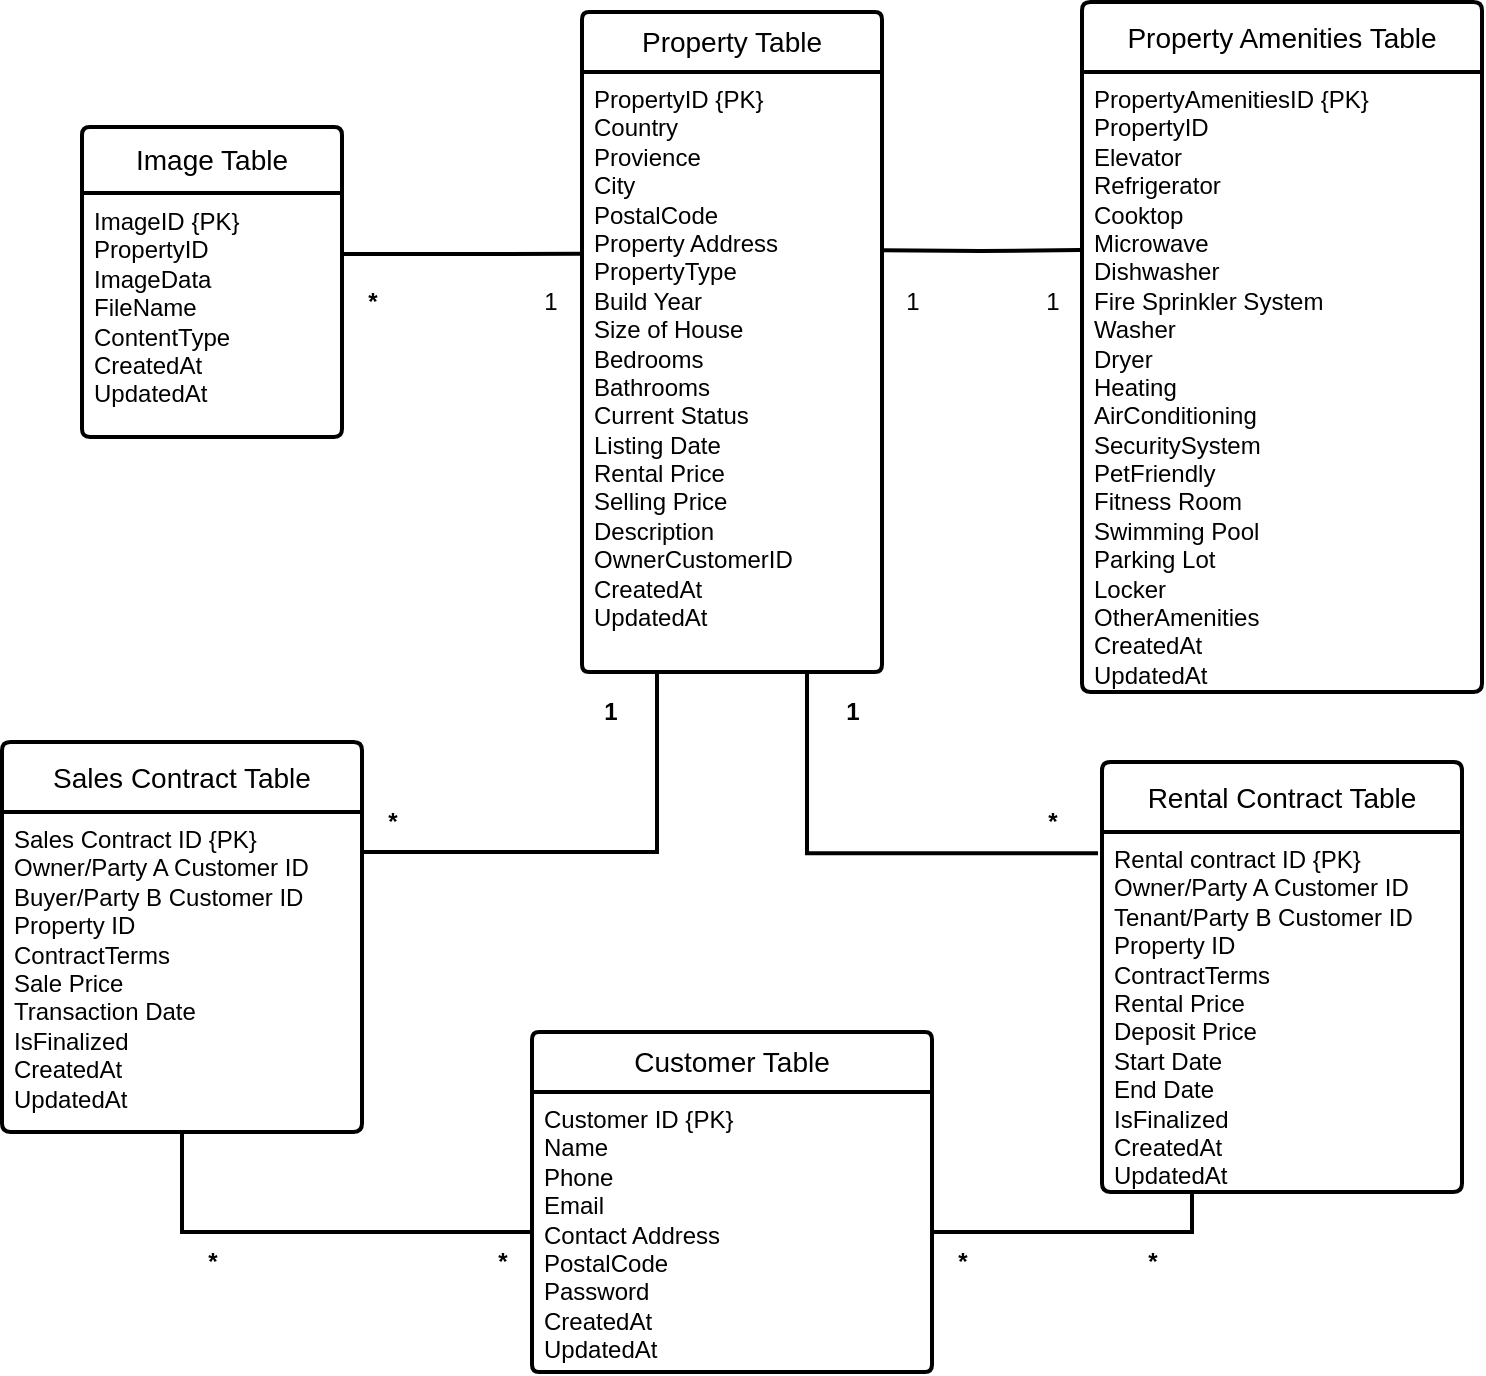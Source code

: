 <mxfile version="24.6.4" type="device">
  <diagram name="第 1 页" id="wfpSBFlItlzwMULUI7zE">
    <mxGraphModel dx="1266" dy="698" grid="1" gridSize="10" guides="1" tooltips="1" connect="1" arrows="1" fold="1" page="1" pageScale="1" pageWidth="827" pageHeight="1169" math="0" shadow="0">
      <root>
        <mxCell id="0" />
        <mxCell id="1" parent="0" />
        <mxCell id="uuThjyKwAVMsswqWCtZC-3" value="Property Table" style="swimlane;childLayout=stackLayout;horizontal=1;startSize=30;horizontalStack=0;rounded=1;fontSize=14;fontStyle=0;strokeWidth=2;resizeParent=0;resizeLast=1;shadow=0;dashed=0;align=center;arcSize=4;whiteSpace=wrap;html=1;" parent="1" vertex="1">
          <mxGeometry x="400" y="130" width="150" height="330" as="geometry" />
        </mxCell>
        <mxCell id="uuThjyKwAVMsswqWCtZC-4" value="PropertyID&amp;nbsp;{PK}&lt;div&gt;Country&lt;/div&gt;&lt;div&gt;Provience&lt;/div&gt;&lt;div&gt;City&lt;/div&gt;&lt;div&gt;PostalCode&lt;br&gt;&lt;/div&gt;&lt;div&gt;&lt;div&gt;Property Address&lt;/div&gt;&lt;div&gt;&lt;span style=&quot;background-color: initial;&quot;&gt;PropertyType&lt;/span&gt;&lt;br&gt;&lt;/div&gt;&lt;div&gt;Build Year&lt;br&gt;&lt;/div&gt;&lt;div&gt;Size of House&lt;br&gt;&lt;/div&gt;&lt;div&gt;Bedrooms&lt;/div&gt;&lt;div&gt;Bathrooms&lt;/div&gt;&lt;div&gt;&lt;span style=&quot;background-color: initial;&quot;&gt;Current Status&lt;/span&gt;&lt;br&gt;&lt;/div&gt;&lt;div&gt;Listing Date&lt;br&gt;Rental Price&lt;br&gt;Selling Price&lt;br&gt;&lt;/div&gt;&lt;div&gt;Description&lt;/div&gt;&lt;div&gt;OwnerCustomerID&lt;/div&gt;&lt;div&gt;CreatedAt&lt;/div&gt;&lt;div&gt;UpdatedAt&lt;/div&gt;&lt;/div&gt;" style="align=left;strokeColor=none;fillColor=none;spacingLeft=4;fontSize=12;verticalAlign=top;resizable=0;rotatable=0;part=1;html=1;" parent="uuThjyKwAVMsswqWCtZC-3" vertex="1">
          <mxGeometry y="30" width="150" height="300" as="geometry" />
        </mxCell>
        <mxCell id="uuThjyKwAVMsswqWCtZC-7" value="Property Amenities Table" style="swimlane;childLayout=stackLayout;horizontal=1;startSize=35;horizontalStack=0;rounded=1;fontSize=14;fontStyle=0;strokeWidth=2;resizeParent=0;resizeLast=1;shadow=0;dashed=0;align=center;arcSize=4;whiteSpace=wrap;html=1;" parent="1" vertex="1">
          <mxGeometry x="650" y="125" width="200" height="345" as="geometry" />
        </mxCell>
        <mxCell id="uuThjyKwAVMsswqWCtZC-8" value="&lt;div&gt;PropertyAmenitiesID&lt;span style=&quot;background-color: initial;&quot;&gt;&amp;nbsp;&lt;/span&gt;&lt;span style=&quot;background-color: initial;&quot;&gt;{PK}&lt;/span&gt;&lt;/div&gt;&lt;div&gt;PropertyID&lt;/div&gt;Elevator&lt;div&gt;&lt;span style=&quot;background-color: initial;&quot;&gt;Refrigerator&lt;/span&gt;&lt;br&gt;&lt;/div&gt;&lt;div&gt;Cooktop&lt;br&gt;&lt;/div&gt;&lt;div&gt;Microwave&lt;br&gt;&lt;/div&gt;&lt;div&gt;&lt;div&gt;Dishwasher&lt;/div&gt;&lt;/div&gt;&lt;div&gt;&lt;div&gt;Fire Sprinkler System&lt;br&gt;&lt;/div&gt;&lt;/div&gt;&lt;div&gt;&lt;div&gt;&lt;span style=&quot;background-color: initial;&quot;&gt;Washer&lt;/span&gt;&lt;br&gt;&lt;/div&gt;&lt;div&gt;Dryer&lt;/div&gt;&lt;div&gt;&lt;span style=&quot;background-color: initial;&quot;&gt;Heating&lt;/span&gt;&lt;/div&gt;&lt;/div&gt;&lt;div&gt;&lt;span style=&quot;background-color: initial;&quot;&gt;AirConditioning&lt;/span&gt;&lt;/div&gt;&lt;div&gt;SecuritySystem&lt;/div&gt;&lt;div&gt;PetFriendly&lt;/div&gt;&lt;div&gt;Fitness Room&lt;br&gt;&lt;/div&gt;&lt;div&gt;Swimming Pool&lt;br&gt;&lt;/div&gt;&lt;div&gt;Parking Lot&lt;br&gt;&lt;/div&gt;&lt;div&gt;Locker&lt;/div&gt;&lt;div&gt;OtherAmenities&lt;/div&gt;&lt;div&gt;CreatedAt&lt;/div&gt;&lt;div&gt;UpdatedAt&lt;/div&gt;&lt;div&gt;&lt;br&gt;&lt;/div&gt;&lt;div&gt;&lt;br&gt;&lt;/div&gt;" style="align=left;strokeColor=none;fillColor=none;spacingLeft=4;fontSize=12;verticalAlign=top;resizable=0;rotatable=0;part=1;html=1;" parent="uuThjyKwAVMsswqWCtZC-7" vertex="1">
          <mxGeometry y="35" width="200" height="310" as="geometry" />
        </mxCell>
        <mxCell id="uuThjyKwAVMsswqWCtZC-42" style="edgeStyle=orthogonalEdgeStyle;rounded=0;orthogonalLoop=1;jettySize=auto;html=1;exitX=0.5;exitY=1;exitDx=0;exitDy=0;" parent="uuThjyKwAVMsswqWCtZC-7" source="uuThjyKwAVMsswqWCtZC-8" target="uuThjyKwAVMsswqWCtZC-8" edge="1">
          <mxGeometry relative="1" as="geometry" />
        </mxCell>
        <mxCell id="uuThjyKwAVMsswqWCtZC-9" value="Image Table" style="swimlane;childLayout=stackLayout;horizontal=1;startSize=33;horizontalStack=0;rounded=1;fontSize=14;fontStyle=0;strokeWidth=2;resizeParent=0;resizeLast=1;shadow=0;dashed=0;align=center;arcSize=4;whiteSpace=wrap;html=1;" parent="1" vertex="1">
          <mxGeometry x="150" y="187.5" width="130" height="155" as="geometry" />
        </mxCell>
        <mxCell id="uuThjyKwAVMsswqWCtZC-10" value="&lt;div&gt;&lt;div&gt;ImageID&lt;span style=&quot;background-color: initial;&quot;&gt;&amp;nbsp;{PK}&lt;/span&gt;&lt;/div&gt;&lt;/div&gt;PropertyID&lt;div&gt;&lt;span style=&quot;background-color: initial;&quot;&gt;ImageData&lt;/span&gt;&lt;br&gt;&lt;/div&gt;&lt;div&gt;FileName&lt;/div&gt;&lt;div&gt;ContentType&lt;br&gt;CreatedAt&lt;/div&gt;&lt;div&gt;UpdatedAt&lt;/div&gt;" style="align=left;strokeColor=none;fillColor=none;spacingLeft=4;fontSize=12;verticalAlign=top;resizable=0;rotatable=0;part=1;html=1;" parent="uuThjyKwAVMsswqWCtZC-9" vertex="1">
          <mxGeometry y="33" width="130" height="122" as="geometry" />
        </mxCell>
        <mxCell id="uuThjyKwAVMsswqWCtZC-11" value="Customer Table" style="swimlane;childLayout=stackLayout;horizontal=1;startSize=30;horizontalStack=0;rounded=1;fontSize=14;fontStyle=0;strokeWidth=2;resizeParent=0;resizeLast=1;shadow=0;dashed=0;align=center;arcSize=4;whiteSpace=wrap;html=1;" parent="1" vertex="1">
          <mxGeometry x="375" y="640" width="200" height="170" as="geometry" />
        </mxCell>
        <mxCell id="uuThjyKwAVMsswqWCtZC-12" value="Customer ID&amp;nbsp;{PK}&lt;br&gt;Name&lt;div&gt;Phone&lt;br&gt;&lt;/div&gt;&lt;div&gt;Email&lt;br&gt;&lt;/div&gt;&lt;div&gt;Contact Address&lt;br&gt;&lt;/div&gt;&lt;div&gt;PostalCode&lt;/div&gt;&lt;div&gt;&lt;div&gt;Password&lt;/div&gt;&lt;div&gt;CreatedAt&lt;/div&gt;&lt;div&gt;UpdatedAt&lt;/div&gt;&lt;/div&gt;" style="align=left;strokeColor=none;fillColor=none;spacingLeft=4;fontSize=12;verticalAlign=top;resizable=0;rotatable=0;part=1;html=1;" parent="uuThjyKwAVMsswqWCtZC-11" vertex="1">
          <mxGeometry y="30" width="200" height="140" as="geometry" />
        </mxCell>
        <mxCell id="uuThjyKwAVMsswqWCtZC-13" value="Sales Contract Table" style="swimlane;childLayout=stackLayout;horizontal=1;startSize=35;horizontalStack=0;rounded=1;fontSize=14;fontStyle=0;strokeWidth=2;resizeParent=0;resizeLast=1;shadow=0;dashed=0;align=center;arcSize=4;whiteSpace=wrap;html=1;" parent="1" vertex="1">
          <mxGeometry x="110" y="495" width="180" height="195" as="geometry" />
        </mxCell>
        <mxCell id="uuThjyKwAVMsswqWCtZC-14" value="Sales Contract ID {PK}&lt;div&gt;Owner/Party A Customer ID&lt;br&gt;Buyer/Party B Customer ID&lt;br&gt;&lt;/div&gt;&lt;div&gt;Property ID&lt;br&gt;&lt;/div&gt;&lt;div&gt;ContractTerms&lt;br&gt;&lt;/div&gt;&lt;div&gt;Sale Price&lt;br&gt;&lt;/div&gt;&lt;div&gt;Transaction Date&lt;br&gt;&lt;/div&gt;&lt;div&gt;IsFinalized&lt;/div&gt;&lt;div&gt;CreatedAt&lt;/div&gt;&lt;div&gt;UpdatedAt&lt;/div&gt;" style="align=left;strokeColor=none;fillColor=none;spacingLeft=4;fontSize=12;verticalAlign=top;resizable=0;rotatable=0;part=1;html=1;" parent="uuThjyKwAVMsswqWCtZC-13" vertex="1">
          <mxGeometry y="35" width="180" height="160" as="geometry" />
        </mxCell>
        <mxCell id="uuThjyKwAVMsswqWCtZC-15" value="Rental Contract Table" style="swimlane;childLayout=stackLayout;horizontal=1;startSize=35;horizontalStack=0;rounded=1;fontSize=14;fontStyle=0;strokeWidth=2;resizeParent=0;resizeLast=1;shadow=0;dashed=0;align=center;arcSize=4;whiteSpace=wrap;html=1;" parent="1" vertex="1">
          <mxGeometry x="660" y="505" width="180" height="215" as="geometry" />
        </mxCell>
        <mxCell id="uuThjyKwAVMsswqWCtZC-16" value="Rental contract ID&amp;nbsp;{PK}&lt;div&gt;&lt;div&gt;Owner/Party A Customer ID&lt;br&gt;Tenant/Party B Customer ID&lt;br&gt;&lt;/div&gt;&lt;div&gt;Property ID&lt;/div&gt;&lt;/div&gt;&lt;div&gt;ContractTerms&lt;/div&gt;&lt;div&gt;Rental Price&lt;br&gt;&lt;/div&gt;&lt;div&gt;Deposit Price&lt;/div&gt;&lt;div&gt;Start Date&lt;br&gt;&lt;/div&gt;&lt;div&gt;End Date&lt;br&gt;&lt;/div&gt;&lt;div&gt;IsFinalized&lt;/div&gt;&lt;div&gt;CreatedAt&lt;/div&gt;&lt;div&gt;UpdatedAt&lt;/div&gt;" style="align=left;strokeColor=none;fillColor=none;spacingLeft=4;fontSize=12;verticalAlign=top;resizable=0;rotatable=0;part=1;html=1;" parent="uuThjyKwAVMsswqWCtZC-15" vertex="1">
          <mxGeometry y="35" width="180" height="180" as="geometry" />
        </mxCell>
        <mxCell id="uuThjyKwAVMsswqWCtZC-17" style="edgeStyle=orthogonalEdgeStyle;rounded=0;orthogonalLoop=1;jettySize=auto;html=1;entryX=0;entryY=0.303;entryDx=0;entryDy=0;entryPerimeter=0;endArrow=none;endFill=0;strokeWidth=2;exitX=1;exitY=0.25;exitDx=0;exitDy=0;" parent="1" source="uuThjyKwAVMsswqWCtZC-10" target="uuThjyKwAVMsswqWCtZC-4" edge="1">
          <mxGeometry relative="1" as="geometry">
            <mxPoint x="310" y="290" as="sourcePoint" />
          </mxGeometry>
        </mxCell>
        <mxCell id="uuThjyKwAVMsswqWCtZC-18" style="edgeStyle=orthogonalEdgeStyle;rounded=0;orthogonalLoop=1;jettySize=auto;html=1;endArrow=none;endFill=0;strokeWidth=2;entryX=1;entryY=0.297;entryDx=0;entryDy=0;entryPerimeter=0;" parent="1" target="uuThjyKwAVMsswqWCtZC-4" edge="1">
          <mxGeometry relative="1" as="geometry">
            <mxPoint x="649" y="249" as="sourcePoint" />
            <mxPoint x="550" y="251" as="targetPoint" />
          </mxGeometry>
        </mxCell>
        <mxCell id="uuThjyKwAVMsswqWCtZC-20" style="edgeStyle=orthogonalEdgeStyle;rounded=0;orthogonalLoop=1;jettySize=auto;html=1;exitX=-0.011;exitY=0.059;exitDx=0;exitDy=0;entryX=0.75;entryY=1;entryDx=0;entryDy=0;endArrow=none;endFill=0;strokeWidth=2;exitPerimeter=0;" parent="1" source="uuThjyKwAVMsswqWCtZC-16" target="uuThjyKwAVMsswqWCtZC-4" edge="1">
          <mxGeometry relative="1" as="geometry">
            <mxPoint x="650" y="585" as="sourcePoint" />
            <mxPoint x="512.5" y="410" as="targetPoint" />
            <Array as="points">
              <mxPoint x="513" y="550" />
            </Array>
          </mxGeometry>
        </mxCell>
        <mxCell id="uuThjyKwAVMsswqWCtZC-25" style="edgeStyle=orthogonalEdgeStyle;rounded=0;orthogonalLoop=1;jettySize=auto;html=1;exitX=0.25;exitY=1;exitDx=0;exitDy=0;endArrow=none;endFill=0;strokeWidth=2;" parent="1" source="uuThjyKwAVMsswqWCtZC-16" target="uuThjyKwAVMsswqWCtZC-12" edge="1">
          <mxGeometry relative="1" as="geometry" />
        </mxCell>
        <mxCell id="uuThjyKwAVMsswqWCtZC-26" style="edgeStyle=orthogonalEdgeStyle;rounded=0;orthogonalLoop=1;jettySize=auto;html=1;exitX=1;exitY=0;exitDx=0;exitDy=0;entryX=0.25;entryY=1;entryDx=0;entryDy=0;endArrow=none;endFill=0;strokeWidth=2;" parent="1" source="uuThjyKwAVMsswqWCtZC-14" target="uuThjyKwAVMsswqWCtZC-4" edge="1">
          <mxGeometry relative="1" as="geometry">
            <Array as="points">
              <mxPoint x="438" y="550" />
            </Array>
          </mxGeometry>
        </mxCell>
        <mxCell id="uuThjyKwAVMsswqWCtZC-27" style="edgeStyle=orthogonalEdgeStyle;rounded=0;orthogonalLoop=1;jettySize=auto;html=1;exitX=0.5;exitY=1;exitDx=0;exitDy=0;entryX=0;entryY=0.5;entryDx=0;entryDy=0;endArrow=none;endFill=0;strokeWidth=2;" parent="1" source="uuThjyKwAVMsswqWCtZC-14" target="uuThjyKwAVMsswqWCtZC-12" edge="1">
          <mxGeometry relative="1" as="geometry" />
        </mxCell>
        <mxCell id="uuThjyKwAVMsswqWCtZC-29" value="&lt;b&gt;*&lt;/b&gt;" style="text;html=1;align=center;verticalAlign=middle;resizable=0;points=[];autosize=1;strokeColor=none;fillColor=none;" parent="1" vertex="1">
          <mxGeometry x="280" y="260" width="30" height="30" as="geometry" />
        </mxCell>
        <mxCell id="uuThjyKwAVMsswqWCtZC-30" value="&lt;b&gt;*&lt;/b&gt;" style="text;html=1;align=center;verticalAlign=middle;resizable=0;points=[];autosize=1;strokeColor=none;fillColor=none;" parent="1" vertex="1">
          <mxGeometry x="290" y="520" width="30" height="30" as="geometry" />
        </mxCell>
        <mxCell id="uuThjyKwAVMsswqWCtZC-31" value="1" style="text;html=1;align=center;verticalAlign=middle;resizable=0;points=[];autosize=1;strokeColor=none;fillColor=none;" parent="1" vertex="1">
          <mxGeometry x="369" y="260" width="30" height="30" as="geometry" />
        </mxCell>
        <mxCell id="uuThjyKwAVMsswqWCtZC-32" value="1" style="text;html=1;align=center;verticalAlign=middle;resizable=0;points=[];autosize=1;strokeColor=none;fillColor=none;" parent="1" vertex="1">
          <mxGeometry x="550" y="260" width="30" height="30" as="geometry" />
        </mxCell>
        <mxCell id="uuThjyKwAVMsswqWCtZC-33" value="1" style="text;html=1;align=center;verticalAlign=middle;resizable=0;points=[];autosize=1;strokeColor=none;fillColor=none;" parent="1" vertex="1">
          <mxGeometry x="620" y="260" width="30" height="30" as="geometry" />
        </mxCell>
        <mxCell id="uuThjyKwAVMsswqWCtZC-34" value="&lt;b&gt;1&lt;/b&gt;" style="text;html=1;align=center;verticalAlign=middle;resizable=0;points=[];autosize=1;strokeColor=none;fillColor=none;" parent="1" vertex="1">
          <mxGeometry x="399" y="465" width="30" height="30" as="geometry" />
        </mxCell>
        <mxCell id="uuThjyKwAVMsswqWCtZC-35" value="&lt;b&gt;1&lt;/b&gt;" style="text;html=1;align=center;verticalAlign=middle;resizable=0;points=[];autosize=1;strokeColor=none;fillColor=none;" parent="1" vertex="1">
          <mxGeometry x="520" y="465" width="30" height="30" as="geometry" />
        </mxCell>
        <mxCell id="uuThjyKwAVMsswqWCtZC-36" value="&lt;b&gt;*&lt;/b&gt;" style="text;html=1;align=center;verticalAlign=middle;resizable=0;points=[];autosize=1;strokeColor=none;fillColor=none;" parent="1" vertex="1">
          <mxGeometry x="620" y="520" width="30" height="30" as="geometry" />
        </mxCell>
        <mxCell id="uuThjyKwAVMsswqWCtZC-38" value="&lt;b&gt;*&lt;/b&gt;" style="text;html=1;align=center;verticalAlign=middle;resizable=0;points=[];autosize=1;strokeColor=none;fillColor=none;" parent="1" vertex="1">
          <mxGeometry x="575" y="740" width="30" height="30" as="geometry" />
        </mxCell>
        <mxCell id="uuThjyKwAVMsswqWCtZC-39" value="&lt;b&gt;*&lt;/b&gt;" style="text;html=1;align=center;verticalAlign=middle;resizable=0;points=[];autosize=1;strokeColor=none;fillColor=none;" parent="1" vertex="1">
          <mxGeometry x="670" y="740" width="30" height="30" as="geometry" />
        </mxCell>
        <mxCell id="uuThjyKwAVMsswqWCtZC-40" value="&lt;b&gt;*&lt;/b&gt;" style="text;html=1;align=center;verticalAlign=middle;resizable=0;points=[];autosize=1;strokeColor=none;fillColor=none;" parent="1" vertex="1">
          <mxGeometry x="345" y="740" width="30" height="30" as="geometry" />
        </mxCell>
        <mxCell id="uuThjyKwAVMsswqWCtZC-41" value="&lt;b&gt;*&lt;/b&gt;" style="text;html=1;align=center;verticalAlign=middle;resizable=0;points=[];autosize=1;strokeColor=none;fillColor=none;" parent="1" vertex="1">
          <mxGeometry x="200" y="740" width="30" height="30" as="geometry" />
        </mxCell>
      </root>
    </mxGraphModel>
  </diagram>
</mxfile>
